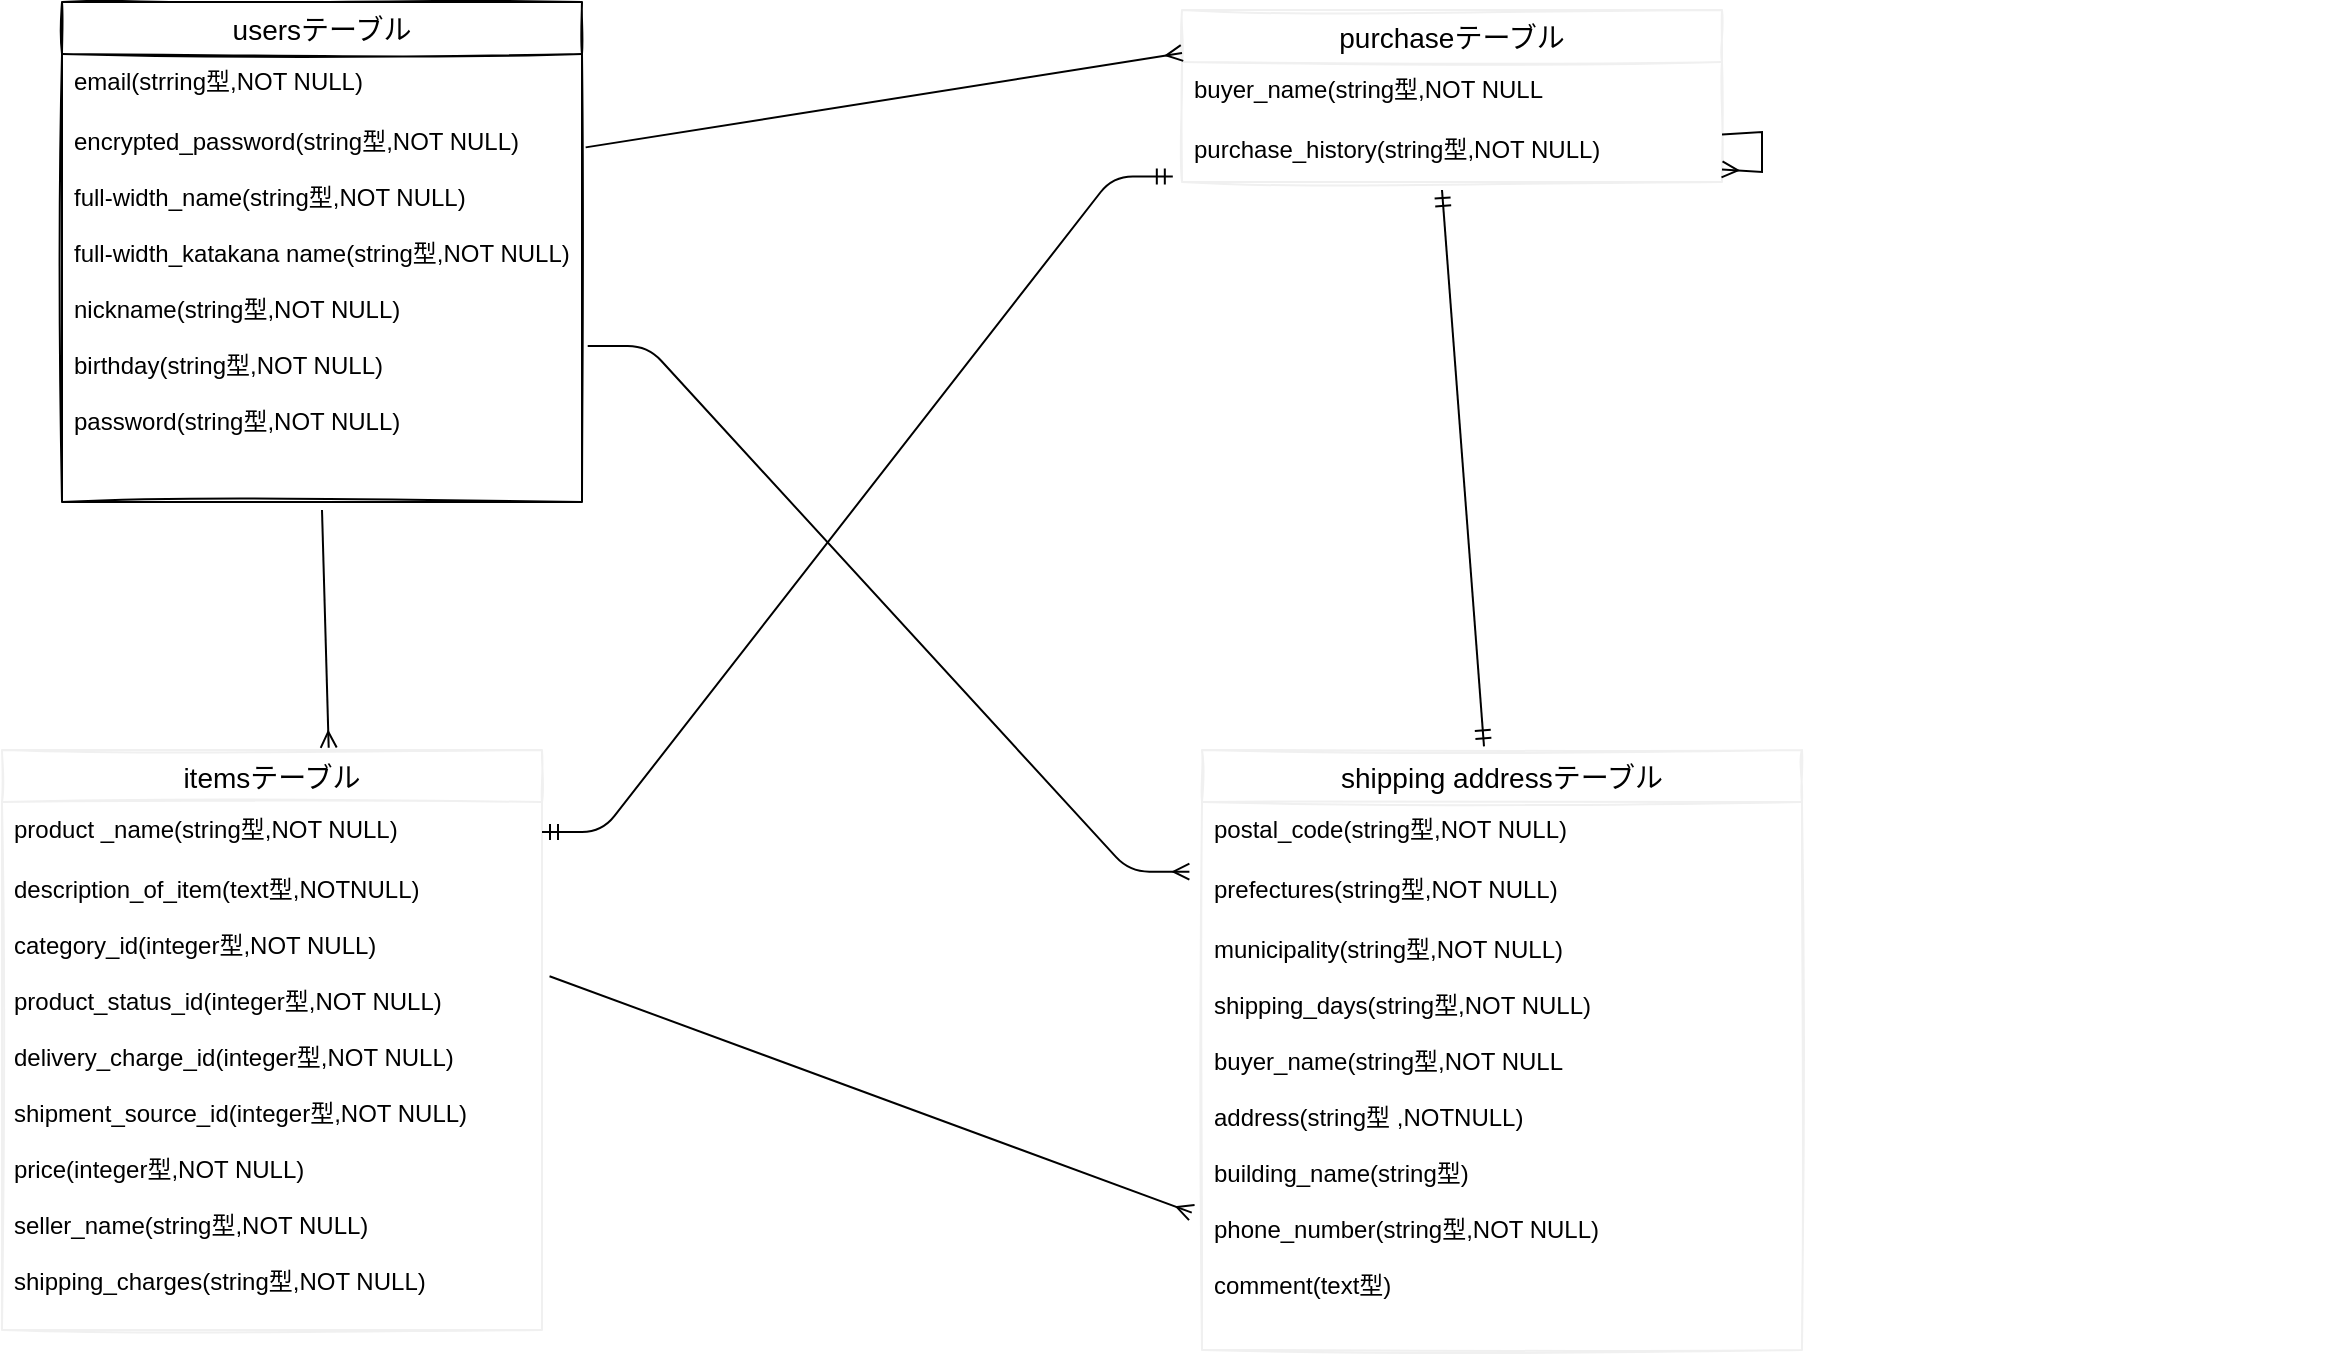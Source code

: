 <mxfile>
    <diagram id="m21VNch-wr7LKslH6Mwh" name="ページ1">
        <mxGraphModel dx="1060" dy="916" grid="1" gridSize="10" guides="1" tooltips="1" connect="1" arrows="1" fold="1" page="1" pageScale="1" pageWidth="827" pageHeight="1169" math="0" shadow="0">
            <root>
                <mxCell id="0"/>
                <mxCell id="1" parent="0"/>
                <mxCell id="393" value="usersテーブル" style="swimlane;fontStyle=0;childLayout=stackLayout;horizontal=1;startSize=26;horizontalStack=0;resizeParent=1;resizeParentMax=0;resizeLast=0;collapsible=1;marginBottom=0;align=center;fontSize=14;sketch=1;" vertex="1" parent="1">
                    <mxGeometry x="50" y="176" width="260" height="250" as="geometry"/>
                </mxCell>
                <mxCell id="394" value="email(strring型,NOT NULL)&#10;&#10;&#10;" style="text;strokeColor=none;fillColor=none;spacingLeft=4;spacingRight=4;overflow=hidden;rotatable=0;points=[[0,0.5],[1,0.5]];portConstraint=eastwest;fontSize=12;" vertex="1" parent="393">
                    <mxGeometry y="26" width="260" height="30" as="geometry"/>
                </mxCell>
                <mxCell id="395" value="encrypted_password(string型,NOT NULL)&#10;&#10;full-width_name(string型,NOT NULL)&#10;&#10;full-width_katakana name(string型,NOT NULL)&#10;&#10;nickname(string型,NOT NULL)&#10;&#10;birthday(string型,NOT NULL)&#10;&#10;password(string型,NOT NULL)&#10;&#10;&#10;&#10;&#10;" style="text;strokeColor=none;fillColor=none;spacingLeft=4;spacingRight=4;overflow=hidden;rotatable=0;points=[[0,0.5],[1,0.5]];portConstraint=eastwest;fontSize=12;" vertex="1" parent="393">
                    <mxGeometry y="56" width="260" height="194" as="geometry"/>
                </mxCell>
                <mxCell id="503" value="" style="edgeStyle=entityRelationEdgeStyle;fontSize=12;html=1;endArrow=ERmany;exitX=1.012;exitY=0.042;exitDx=0;exitDy=0;exitPerimeter=0;strokeColor=none;entryX=1.009;entryY=0.147;entryDx=0;entryDy=0;entryPerimeter=0;" edge="1" parent="1">
                    <mxGeometry width="100" height="100" relative="1" as="geometry">
                        <mxPoint x="1143.6" y="543.44" as="sourcePoint"/>
                        <mxPoint x="1042.61" y="210.41" as="targetPoint"/>
                    </mxGeometry>
                </mxCell>
                <mxCell id="513" value="itemsテーブル" style="swimlane;fontStyle=0;childLayout=stackLayout;horizontal=1;startSize=26;horizontalStack=0;resizeParent=1;resizeParentMax=0;resizeLast=0;collapsible=1;marginBottom=0;align=center;fontSize=14;sketch=1;strokeColor=#f0f0f0;" vertex="1" parent="1">
                    <mxGeometry x="20" y="550" width="270" height="290" as="geometry"/>
                </mxCell>
                <mxCell id="514" value="product _name(string型,NOT NULL)&#10;" style="text;strokeColor=none;fillColor=none;spacingLeft=4;spacingRight=4;overflow=hidden;rotatable=0;points=[[0,0.5],[1,0.5]];portConstraint=eastwest;fontSize=12;" vertex="1" parent="513">
                    <mxGeometry y="26" width="270" height="30" as="geometry"/>
                </mxCell>
                <mxCell id="516" value="description_of_item(text型,NOTNULL)&#10;&#10;category_id(integer型,NOT NULL)&#10;&#10;product_status_id(integer型,NOT NULL)&#10;&#10;delivery_charge_id(integer型,NOT NULL)&#10;&#10;shipment_source_id(integer型,NOT NULL)&#10;&#10;price(integer型,NOT NULL)&#10;&#10;seller_name(string型,NOT NULL)&#10;&#10;shipping_charges(string型,NOT NULL)" style="text;strokeColor=none;fillColor=none;spacingLeft=4;spacingRight=4;overflow=hidden;rotatable=0;points=[[0,0.5],[1,0.5]];portConstraint=eastwest;fontSize=12;" vertex="1" parent="513">
                    <mxGeometry y="56" width="270" height="234" as="geometry"/>
                </mxCell>
                <mxCell id="517" value="purchaseテーブル" style="swimlane;fontStyle=0;childLayout=stackLayout;horizontal=1;startSize=26;horizontalStack=0;resizeParent=1;resizeParentMax=0;resizeLast=0;collapsible=1;marginBottom=0;align=center;fontSize=14;sketch=1;strokeColor=#f0f0f0;" vertex="1" parent="1">
                    <mxGeometry x="610" y="180" width="270" height="86" as="geometry"/>
                </mxCell>
                <mxCell id="518" value="buyer_name(string型,NOT NULL" style="text;strokeColor=none;fillColor=none;spacingLeft=4;spacingRight=4;overflow=hidden;rotatable=0;points=[[0,0.5],[1,0.5]];portConstraint=eastwest;fontSize=12;" vertex="1" parent="517">
                    <mxGeometry y="26" width="270" height="30" as="geometry"/>
                </mxCell>
                <mxCell id="520" value="purchase_history(string型,NOT NULL)" style="text;strokeColor=none;fillColor=none;spacingLeft=4;spacingRight=4;overflow=hidden;rotatable=0;points=[[0,0.5],[1,0.5]];portConstraint=eastwest;fontSize=12;" vertex="1" parent="517">
                    <mxGeometry y="56" width="270" height="30" as="geometry"/>
                </mxCell>
                <mxCell id="538" style="edgeStyle=none;rounded=0;orthogonalLoop=1;jettySize=auto;html=1;endArrow=ERmany;endFill=0;targetPerimeterSpacing=0;" edge="1" parent="517" source="520" target="520">
                    <mxGeometry relative="1" as="geometry"/>
                </mxCell>
                <mxCell id="521" value="shipping addressテーブル" style="swimlane;fontStyle=0;childLayout=stackLayout;horizontal=1;startSize=26;horizontalStack=0;resizeParent=1;resizeParentMax=0;resizeLast=0;collapsible=1;marginBottom=0;align=center;fontSize=14;sketch=1;strokeColor=#f0f0f0;" vertex="1" parent="1">
                    <mxGeometry x="620" y="550" width="300" height="300" as="geometry"/>
                </mxCell>
                <mxCell id="522" value="postal_code(string型,NOT NULL)" style="text;strokeColor=none;fillColor=none;spacingLeft=4;spacingRight=4;overflow=hidden;rotatable=0;points=[[0,0.5],[1,0.5]];portConstraint=eastwest;fontSize=12;" vertex="1" parent="521">
                    <mxGeometry y="26" width="300" height="30" as="geometry"/>
                </mxCell>
                <mxCell id="523" value="prefectures(string型,NOT NULL)" style="text;strokeColor=none;fillColor=none;spacingLeft=4;spacingRight=4;overflow=hidden;rotatable=0;points=[[0,0.5],[1,0.5]];portConstraint=eastwest;fontSize=12;" vertex="1" parent="521">
                    <mxGeometry y="56" width="300" height="30" as="geometry"/>
                </mxCell>
                <mxCell id="524" value="municipality(string型,NOT NULL)&#10;&#10;shipping_days(string型,NOT NULL)&#10;&#10;buyer_name(string型,NOT NULL&#10;&#10;address(string型 ,NOTNULL)&#10;&#10;building_name(string型)&#10;&#10;phone_number(string型,NOT NULL)&#10;&#10;comment(text型)&#10;" style="text;strokeColor=none;fillColor=none;spacingLeft=4;spacingRight=4;overflow=hidden;rotatable=0;points=[[0,0.5],[1,0.5]];portConstraint=eastwest;fontSize=12;" vertex="1" parent="521">
                    <mxGeometry y="86" width="300" height="214" as="geometry"/>
                </mxCell>
                <mxCell id="526" value="" style="fontSize=12;html=1;endArrow=ERmany;targetPerimeterSpacing=0;exitX=1.007;exitY=0.086;exitDx=0;exitDy=0;exitPerimeter=0;entryX=0;entryY=0.25;entryDx=0;entryDy=0;" edge="1" parent="1" source="395" target="517">
                    <mxGeometry width="100" height="100" relative="1" as="geometry">
                        <mxPoint x="440" y="580" as="sourcePoint"/>
                        <mxPoint x="600" y="244" as="targetPoint"/>
                    </mxGeometry>
                </mxCell>
                <mxCell id="528" value="" style="fontSize=12;html=1;endArrow=ERmandOne;startArrow=ERmandOne;targetPerimeterSpacing=0;exitX=0.47;exitY=-0.006;exitDx=0;exitDy=0;exitPerimeter=0;" edge="1" parent="1" source="521">
                    <mxGeometry width="100" height="100" relative="1" as="geometry">
                        <mxPoint x="580" y="630" as="sourcePoint"/>
                        <mxPoint x="740" y="270" as="targetPoint"/>
                    </mxGeometry>
                </mxCell>
                <mxCell id="529" value="" style="fontSize=12;html=1;endArrow=ERmany;targetPerimeterSpacing=0;exitX=1.014;exitY=0.244;exitDx=0;exitDy=0;exitPerimeter=0;entryX=-0.017;entryY=0.679;entryDx=0;entryDy=0;entryPerimeter=0;" edge="1" parent="1" source="516" target="524">
                    <mxGeometry width="100" height="100" relative="1" as="geometry">
                        <mxPoint x="420" y="630" as="sourcePoint"/>
                        <mxPoint x="520" y="530" as="targetPoint"/>
                    </mxGeometry>
                </mxCell>
                <mxCell id="530" value="" style="edgeStyle=entityRelationEdgeStyle;fontSize=12;html=1;endArrow=ERmany;targetPerimeterSpacing=0;exitX=1.011;exitY=0.598;exitDx=0;exitDy=0;exitPerimeter=0;entryX=-0.021;entryY=0.161;entryDx=0;entryDy=0;entryPerimeter=0;" edge="1" parent="1" source="395" target="523">
                    <mxGeometry width="100" height="100" relative="1" as="geometry">
                        <mxPoint x="420" y="630" as="sourcePoint"/>
                        <mxPoint x="520" y="530" as="targetPoint"/>
                    </mxGeometry>
                </mxCell>
                <mxCell id="534" value="" style="fontSize=12;html=1;endArrow=ERmany;targetPerimeterSpacing=0;entryX=0.605;entryY=-0.004;entryDx=0;entryDy=0;entryPerimeter=0;" edge="1" parent="1" target="513">
                    <mxGeometry width="100" height="100" relative="1" as="geometry">
                        <mxPoint x="180" y="430" as="sourcePoint"/>
                        <mxPoint x="230" y="580" as="targetPoint"/>
                    </mxGeometry>
                </mxCell>
                <mxCell id="537" value="" style="edgeStyle=entityRelationEdgeStyle;fontSize=12;html=1;endArrow=ERmandOne;startArrow=ERmandOne;targetPerimeterSpacing=0;exitX=1;exitY=0.5;exitDx=0;exitDy=0;entryX=-0.017;entryY=0.908;entryDx=0;entryDy=0;entryPerimeter=0;" edge="1" parent="1" source="514" target="520">
                    <mxGeometry width="100" height="100" relative="1" as="geometry">
                        <mxPoint x="490" y="650" as="sourcePoint"/>
                        <mxPoint x="590" y="550" as="targetPoint"/>
                    </mxGeometry>
                </mxCell>
            </root>
        </mxGraphModel>
    </diagram>
</mxfile>